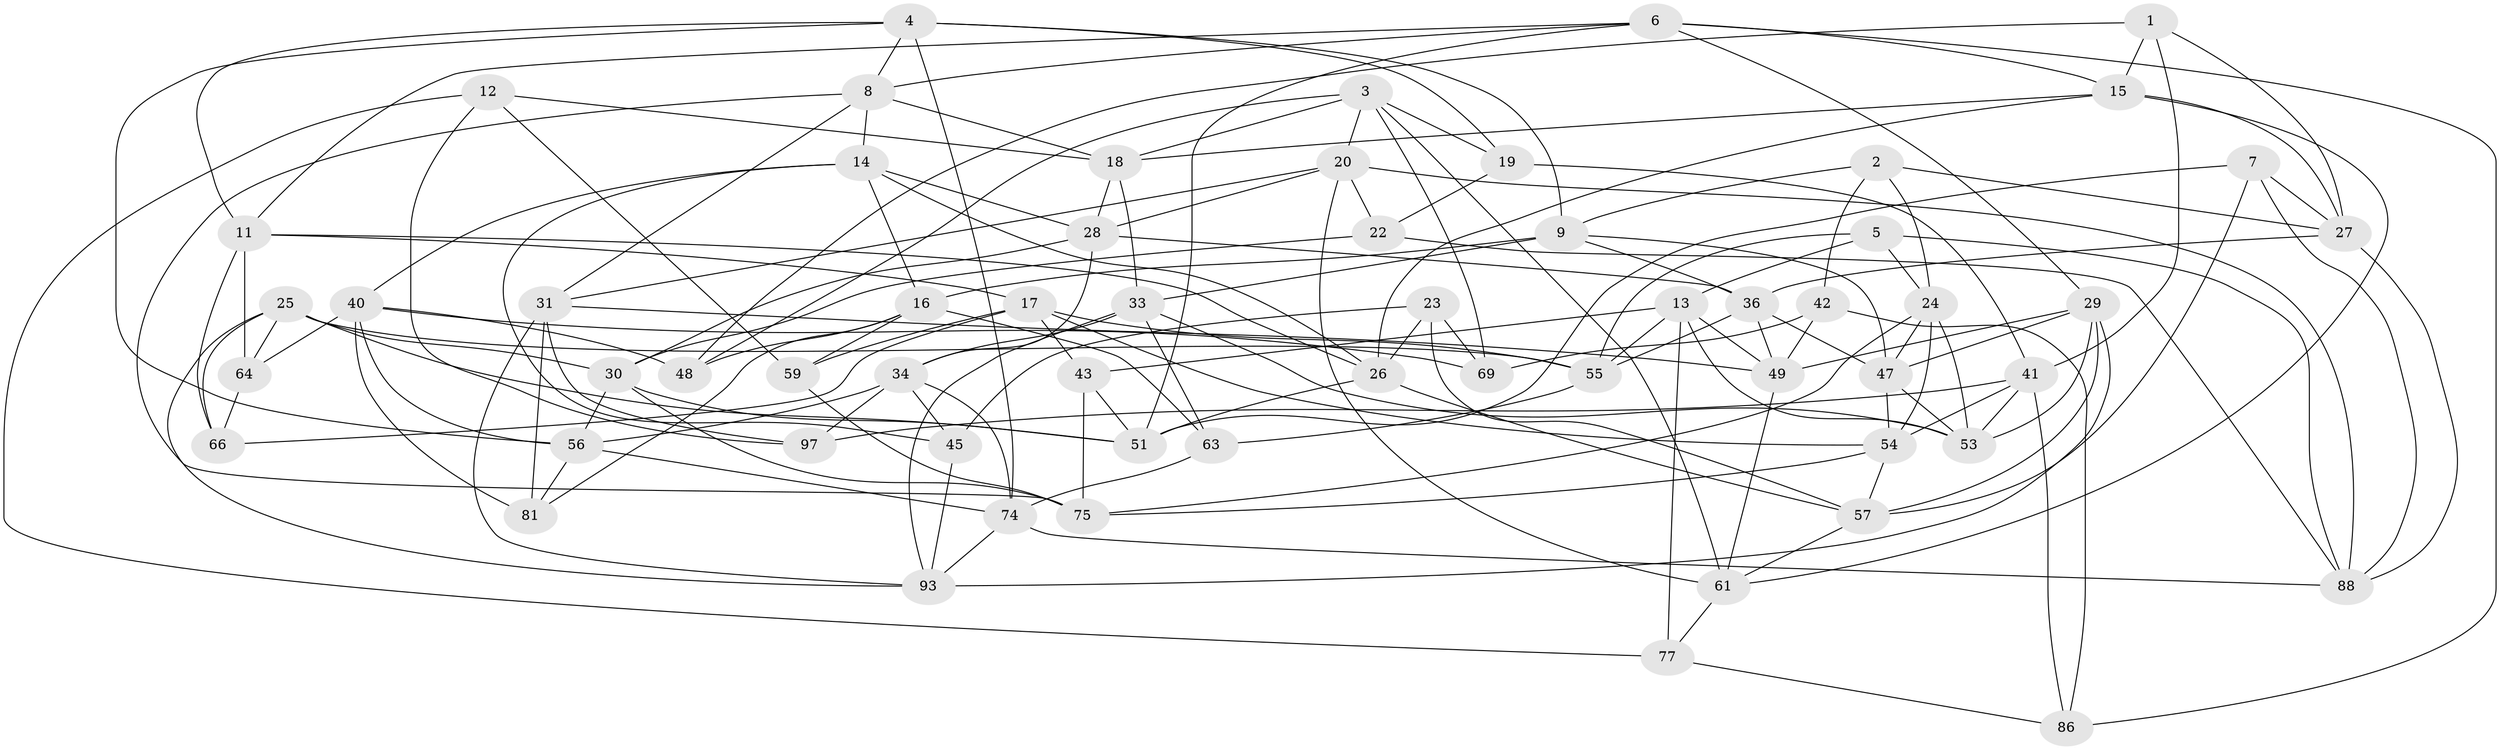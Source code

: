 // Generated by graph-tools (version 1.1) at 2025/52/02/27/25 19:52:27]
// undirected, 60 vertices, 159 edges
graph export_dot {
graph [start="1"]
  node [color=gray90,style=filled];
  1;
  2;
  3 [super="+87"];
  4 [super="+68"];
  5;
  6 [super="+50"];
  7;
  8 [super="+10"];
  9 [super="+83"];
  11 [super="+46"];
  12;
  13 [super="+71"];
  14 [super="+37"];
  15 [super="+65"];
  16 [super="+60"];
  17 [super="+89"];
  18 [super="+39"];
  19;
  20 [super="+21"];
  22;
  23;
  24 [super="+76"];
  25 [super="+38"];
  26 [super="+67"];
  27 [super="+99"];
  28 [super="+70"];
  29 [super="+52"];
  30 [super="+32"];
  31 [super="+85"];
  33 [super="+91"];
  34 [super="+35"];
  36 [super="+44"];
  40 [super="+95"];
  41 [super="+72"];
  42;
  43;
  45;
  47 [super="+73"];
  48;
  49 [super="+58"];
  51 [super="+79"];
  53 [super="+92"];
  54 [super="+90"];
  55 [super="+62"];
  56 [super="+80"];
  57 [super="+98"];
  59;
  61 [super="+84"];
  63;
  64;
  66;
  69;
  74 [super="+82"];
  75 [super="+78"];
  77;
  81;
  86;
  88 [super="+96"];
  93 [super="+94"];
  97;
  1 -- 48;
  1 -- 41;
  1 -- 27;
  1 -- 15;
  2 -- 9;
  2 -- 27;
  2 -- 24;
  2 -- 42;
  3 -- 19;
  3 -- 69;
  3 -- 48;
  3 -- 18;
  3 -- 20;
  3 -- 61;
  4 -- 19;
  4 -- 8;
  4 -- 56;
  4 -- 9;
  4 -- 74;
  4 -- 11;
  5 -- 88;
  5 -- 24;
  5 -- 13;
  5 -- 55;
  6 -- 15;
  6 -- 8;
  6 -- 51;
  6 -- 11;
  6 -- 86;
  6 -- 29;
  7 -- 51;
  7 -- 27;
  7 -- 88;
  7 -- 57;
  8 -- 18;
  8 -- 75;
  8 -- 31;
  8 -- 14;
  9 -- 16;
  9 -- 33;
  9 -- 36;
  9 -- 47;
  11 -- 17;
  11 -- 26;
  11 -- 64;
  11 -- 66;
  12 -- 59;
  12 -- 77;
  12 -- 18;
  12 -- 97;
  13 -- 55;
  13 -- 43;
  13 -- 53;
  13 -- 49;
  13 -- 77;
  14 -- 26;
  14 -- 45;
  14 -- 40;
  14 -- 28;
  14 -- 16;
  15 -- 26;
  15 -- 18;
  15 -- 27;
  15 -- 61;
  16 -- 81;
  16 -- 59;
  16 -- 48;
  16 -- 63;
  17 -- 66;
  17 -- 59;
  17 -- 43;
  17 -- 54;
  17 -- 55;
  18 -- 33;
  18 -- 28;
  19 -- 22;
  19 -- 41;
  20 -- 22;
  20 -- 31;
  20 -- 88;
  20 -- 61;
  20 -- 28;
  22 -- 30;
  22 -- 88;
  23 -- 69;
  23 -- 45;
  23 -- 26;
  23 -- 57;
  24 -- 54;
  24 -- 53;
  24 -- 47;
  24 -- 75;
  25 -- 51;
  25 -- 64;
  25 -- 55;
  25 -- 66;
  25 -- 93;
  25 -- 30;
  26 -- 51;
  26 -- 57;
  27 -- 88;
  27 -- 36;
  28 -- 34;
  28 -- 36;
  28 -- 30;
  29 -- 53;
  29 -- 93;
  29 -- 57;
  29 -- 49;
  29 -- 47;
  30 -- 56;
  30 -- 75;
  30 -- 51;
  31 -- 97;
  31 -- 81;
  31 -- 49;
  31 -- 93;
  33 -- 53;
  33 -- 34;
  33 -- 63;
  33 -- 93;
  34 -- 97;
  34 -- 45;
  34 -- 74;
  34 -- 56;
  36 -- 55;
  36 -- 49;
  36 -- 47;
  40 -- 56;
  40 -- 81;
  40 -- 64;
  40 -- 48;
  40 -- 69;
  41 -- 86;
  41 -- 97;
  41 -- 53;
  41 -- 54;
  42 -- 49;
  42 -- 69;
  42 -- 86;
  43 -- 51;
  43 -- 75;
  45 -- 93;
  47 -- 54;
  47 -- 53;
  49 -- 61;
  54 -- 57;
  54 -- 75;
  55 -- 63;
  56 -- 74;
  56 -- 81;
  57 -- 61;
  59 -- 75;
  61 -- 77;
  63 -- 74;
  64 -- 66;
  74 -- 88;
  74 -- 93;
  77 -- 86;
}
